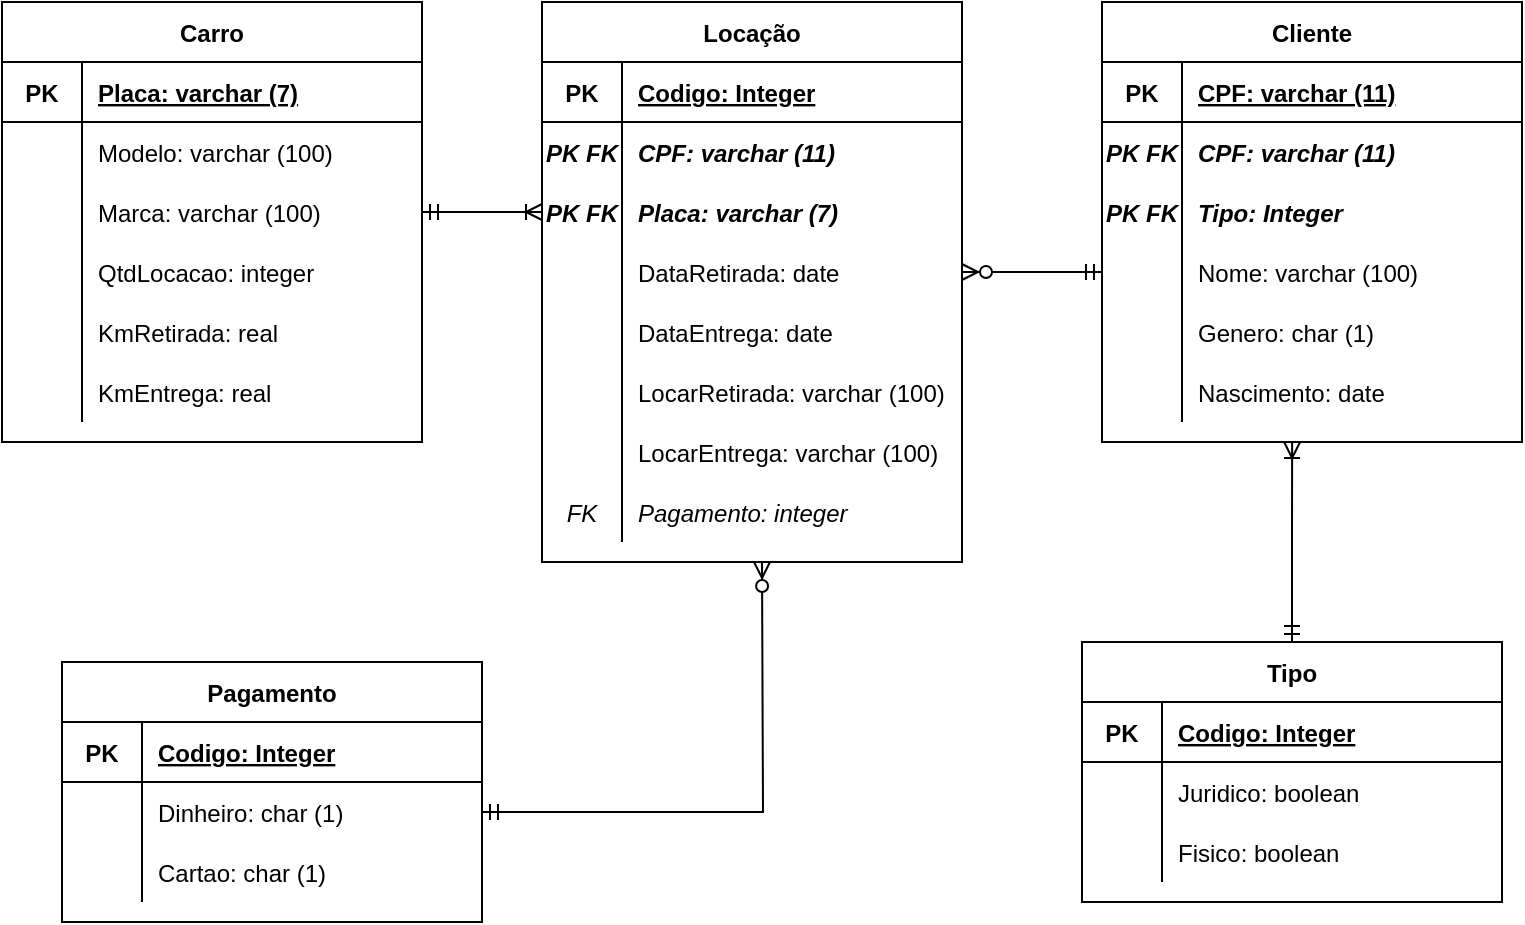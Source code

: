 <mxfile version="14.2.7" type="device"><diagram id="tIoLIU-KA3wkt5Yovq7C" name="Page-1"><mxGraphModel dx="942" dy="548" grid="1" gridSize="10" guides="1" tooltips="1" connect="1" arrows="1" fold="1" page="1" pageScale="1" pageWidth="827" pageHeight="1169" math="0" shadow="0"><root><mxCell id="0"/><mxCell id="1" parent="0"/><mxCell id="oMkSl0TMBBrIb9SGktKu-1" value="Carro" style="shape=table;startSize=30;container=1;collapsible=1;childLayout=tableLayout;fixedRows=1;rowLines=0;fontStyle=1;align=center;resizeLast=1;" vertex="1" parent="1"><mxGeometry x="20" y="40" width="210" height="220" as="geometry"/></mxCell><mxCell id="oMkSl0TMBBrIb9SGktKu-2" value="" style="shape=partialRectangle;collapsible=0;dropTarget=0;pointerEvents=0;fillColor=none;top=0;left=0;bottom=1;right=0;points=[[0,0.5],[1,0.5]];portConstraint=eastwest;" vertex="1" parent="oMkSl0TMBBrIb9SGktKu-1"><mxGeometry y="30" width="210" height="30" as="geometry"/></mxCell><mxCell id="oMkSl0TMBBrIb9SGktKu-3" value="PK" style="shape=partialRectangle;connectable=0;fillColor=none;top=0;left=0;bottom=0;right=0;fontStyle=1;overflow=hidden;" vertex="1" parent="oMkSl0TMBBrIb9SGktKu-2"><mxGeometry width="40" height="30" as="geometry"/></mxCell><mxCell id="oMkSl0TMBBrIb9SGktKu-4" value="Placa: varchar (7)" style="shape=partialRectangle;connectable=0;fillColor=none;top=0;left=0;bottom=0;right=0;align=left;spacingLeft=6;fontStyle=5;overflow=hidden;" vertex="1" parent="oMkSl0TMBBrIb9SGktKu-2"><mxGeometry x="40" width="170" height="30" as="geometry"/></mxCell><mxCell id="oMkSl0TMBBrIb9SGktKu-5" value="" style="shape=partialRectangle;collapsible=0;dropTarget=0;pointerEvents=0;fillColor=none;top=0;left=0;bottom=0;right=0;points=[[0,0.5],[1,0.5]];portConstraint=eastwest;" vertex="1" parent="oMkSl0TMBBrIb9SGktKu-1"><mxGeometry y="60" width="210" height="30" as="geometry"/></mxCell><mxCell id="oMkSl0TMBBrIb9SGktKu-6" value="" style="shape=partialRectangle;connectable=0;fillColor=none;top=0;left=0;bottom=0;right=0;editable=1;overflow=hidden;" vertex="1" parent="oMkSl0TMBBrIb9SGktKu-5"><mxGeometry width="40" height="30" as="geometry"/></mxCell><mxCell id="oMkSl0TMBBrIb9SGktKu-7" value="Modelo: varchar (100)" style="shape=partialRectangle;connectable=0;fillColor=none;top=0;left=0;bottom=0;right=0;align=left;spacingLeft=6;overflow=hidden;" vertex="1" parent="oMkSl0TMBBrIb9SGktKu-5"><mxGeometry x="40" width="170" height="30" as="geometry"/></mxCell><mxCell id="oMkSl0TMBBrIb9SGktKu-8" value="" style="shape=partialRectangle;collapsible=0;dropTarget=0;pointerEvents=0;fillColor=none;top=0;left=0;bottom=0;right=0;points=[[0,0.5],[1,0.5]];portConstraint=eastwest;" vertex="1" parent="oMkSl0TMBBrIb9SGktKu-1"><mxGeometry y="90" width="210" height="30" as="geometry"/></mxCell><mxCell id="oMkSl0TMBBrIb9SGktKu-9" value="" style="shape=partialRectangle;connectable=0;fillColor=none;top=0;left=0;bottom=0;right=0;editable=1;overflow=hidden;" vertex="1" parent="oMkSl0TMBBrIb9SGktKu-8"><mxGeometry width="40" height="30" as="geometry"/></mxCell><mxCell id="oMkSl0TMBBrIb9SGktKu-10" value="Marca: varchar (100)" style="shape=partialRectangle;connectable=0;fillColor=none;top=0;left=0;bottom=0;right=0;align=left;spacingLeft=6;overflow=hidden;" vertex="1" parent="oMkSl0TMBBrIb9SGktKu-8"><mxGeometry x="40" width="170" height="30" as="geometry"/></mxCell><mxCell id="oMkSl0TMBBrIb9SGktKu-11" value="" style="shape=partialRectangle;collapsible=0;dropTarget=0;pointerEvents=0;fillColor=none;top=0;left=0;bottom=0;right=0;points=[[0,0.5],[1,0.5]];portConstraint=eastwest;" vertex="1" parent="oMkSl0TMBBrIb9SGktKu-1"><mxGeometry y="120" width="210" height="30" as="geometry"/></mxCell><mxCell id="oMkSl0TMBBrIb9SGktKu-12" value="" style="shape=partialRectangle;connectable=0;fillColor=none;top=0;left=0;bottom=0;right=0;editable=1;overflow=hidden;" vertex="1" parent="oMkSl0TMBBrIb9SGktKu-11"><mxGeometry width="40" height="30" as="geometry"/></mxCell><mxCell id="oMkSl0TMBBrIb9SGktKu-13" value="QtdLocacao: integer" style="shape=partialRectangle;connectable=0;fillColor=none;top=0;left=0;bottom=0;right=0;align=left;spacingLeft=6;overflow=hidden;" vertex="1" parent="oMkSl0TMBBrIb9SGktKu-11"><mxGeometry x="40" width="170" height="30" as="geometry"/></mxCell><mxCell id="oMkSl0TMBBrIb9SGktKu-14" value="" style="shape=partialRectangle;collapsible=0;dropTarget=0;pointerEvents=0;fillColor=none;top=0;left=0;bottom=0;right=0;points=[[0,0.5],[1,0.5]];portConstraint=eastwest;" vertex="1" parent="oMkSl0TMBBrIb9SGktKu-1"><mxGeometry y="150" width="210" height="30" as="geometry"/></mxCell><mxCell id="oMkSl0TMBBrIb9SGktKu-15" value="" style="shape=partialRectangle;connectable=0;fillColor=none;top=0;left=0;bottom=0;right=0;editable=1;overflow=hidden;" vertex="1" parent="oMkSl0TMBBrIb9SGktKu-14"><mxGeometry width="40" height="30" as="geometry"/></mxCell><mxCell id="oMkSl0TMBBrIb9SGktKu-16" value="KmRetirada: real" style="shape=partialRectangle;connectable=0;fillColor=none;top=0;left=0;bottom=0;right=0;align=left;spacingLeft=6;overflow=hidden;" vertex="1" parent="oMkSl0TMBBrIb9SGktKu-14"><mxGeometry x="40" width="170" height="30" as="geometry"/></mxCell><mxCell id="oMkSl0TMBBrIb9SGktKu-17" value="" style="shape=partialRectangle;collapsible=0;dropTarget=0;pointerEvents=0;fillColor=none;top=0;left=0;bottom=0;right=0;points=[[0,0.5],[1,0.5]];portConstraint=eastwest;" vertex="1" parent="oMkSl0TMBBrIb9SGktKu-1"><mxGeometry y="180" width="210" height="30" as="geometry"/></mxCell><mxCell id="oMkSl0TMBBrIb9SGktKu-18" value="" style="shape=partialRectangle;connectable=0;fillColor=none;top=0;left=0;bottom=0;right=0;editable=1;overflow=hidden;" vertex="1" parent="oMkSl0TMBBrIb9SGktKu-17"><mxGeometry width="40" height="30" as="geometry"/></mxCell><mxCell id="oMkSl0TMBBrIb9SGktKu-19" value="KmEntrega: real" style="shape=partialRectangle;connectable=0;fillColor=none;top=0;left=0;bottom=0;right=0;align=left;spacingLeft=6;overflow=hidden;" vertex="1" parent="oMkSl0TMBBrIb9SGktKu-17"><mxGeometry x="40" width="170" height="30" as="geometry"/></mxCell><mxCell id="oMkSl0TMBBrIb9SGktKu-20" value="Locação" style="shape=table;startSize=30;container=1;collapsible=1;childLayout=tableLayout;fixedRows=1;rowLines=0;fontStyle=1;align=center;resizeLast=1;" vertex="1" parent="1"><mxGeometry x="290" y="40" width="210" height="280" as="geometry"/></mxCell><mxCell id="oMkSl0TMBBrIb9SGktKu-21" value="" style="shape=partialRectangle;collapsible=0;dropTarget=0;pointerEvents=0;fillColor=none;top=0;left=0;bottom=1;right=0;points=[[0,0.5],[1,0.5]];portConstraint=eastwest;" vertex="1" parent="oMkSl0TMBBrIb9SGktKu-20"><mxGeometry y="30" width="210" height="30" as="geometry"/></mxCell><mxCell id="oMkSl0TMBBrIb9SGktKu-22" value="PK" style="shape=partialRectangle;connectable=0;fillColor=none;top=0;left=0;bottom=0;right=0;fontStyle=1;overflow=hidden;" vertex="1" parent="oMkSl0TMBBrIb9SGktKu-21"><mxGeometry width="40" height="30" as="geometry"/></mxCell><mxCell id="oMkSl0TMBBrIb9SGktKu-23" value="Codigo: Integer" style="shape=partialRectangle;connectable=0;fillColor=none;top=0;left=0;bottom=0;right=0;align=left;spacingLeft=6;fontStyle=5;overflow=hidden;" vertex="1" parent="oMkSl0TMBBrIb9SGktKu-21"><mxGeometry x="40" width="170" height="30" as="geometry"/></mxCell><mxCell id="oMkSl0TMBBrIb9SGktKu-24" value="" style="shape=partialRectangle;collapsible=0;dropTarget=0;pointerEvents=0;fillColor=none;top=0;left=0;bottom=0;right=0;points=[[0,0.5],[1,0.5]];portConstraint=eastwest;" vertex="1" parent="oMkSl0TMBBrIb9SGktKu-20"><mxGeometry y="60" width="210" height="30" as="geometry"/></mxCell><mxCell id="oMkSl0TMBBrIb9SGktKu-25" value="PK FK" style="shape=partialRectangle;connectable=0;fillColor=none;top=0;left=0;bottom=0;right=0;editable=1;overflow=hidden;fontStyle=3" vertex="1" parent="oMkSl0TMBBrIb9SGktKu-24"><mxGeometry width="40" height="30" as="geometry"/></mxCell><mxCell id="oMkSl0TMBBrIb9SGktKu-26" value="CPF: varchar (11)" style="shape=partialRectangle;connectable=0;fillColor=none;top=0;left=0;bottom=0;right=0;align=left;spacingLeft=6;overflow=hidden;fontStyle=3" vertex="1" parent="oMkSl0TMBBrIb9SGktKu-24"><mxGeometry x="40" width="170" height="30" as="geometry"/></mxCell><mxCell id="oMkSl0TMBBrIb9SGktKu-27" value="" style="shape=partialRectangle;collapsible=0;dropTarget=0;pointerEvents=0;fillColor=none;top=0;left=0;bottom=0;right=0;points=[[0,0.5],[1,0.5]];portConstraint=eastwest;" vertex="1" parent="oMkSl0TMBBrIb9SGktKu-20"><mxGeometry y="90" width="210" height="30" as="geometry"/></mxCell><mxCell id="oMkSl0TMBBrIb9SGktKu-28" value="PK FK" style="shape=partialRectangle;connectable=0;fillColor=none;top=0;left=0;bottom=0;right=0;editable=1;overflow=hidden;fontStyle=3" vertex="1" parent="oMkSl0TMBBrIb9SGktKu-27"><mxGeometry width="40" height="30" as="geometry"/></mxCell><mxCell id="oMkSl0TMBBrIb9SGktKu-29" value="Placa: varchar (7)" style="shape=partialRectangle;connectable=0;fillColor=none;top=0;left=0;bottom=0;right=0;align=left;spacingLeft=6;overflow=hidden;fontStyle=3" vertex="1" parent="oMkSl0TMBBrIb9SGktKu-27"><mxGeometry x="40" width="170" height="30" as="geometry"/></mxCell><mxCell id="oMkSl0TMBBrIb9SGktKu-30" value="" style="shape=partialRectangle;collapsible=0;dropTarget=0;pointerEvents=0;fillColor=none;top=0;left=0;bottom=0;right=0;points=[[0,0.5],[1,0.5]];portConstraint=eastwest;" vertex="1" parent="oMkSl0TMBBrIb9SGktKu-20"><mxGeometry y="120" width="210" height="30" as="geometry"/></mxCell><mxCell id="oMkSl0TMBBrIb9SGktKu-31" value="" style="shape=partialRectangle;connectable=0;fillColor=none;top=0;left=0;bottom=0;right=0;editable=1;overflow=hidden;" vertex="1" parent="oMkSl0TMBBrIb9SGktKu-30"><mxGeometry width="40" height="30" as="geometry"/></mxCell><mxCell id="oMkSl0TMBBrIb9SGktKu-32" value="DataRetirada: date" style="shape=partialRectangle;connectable=0;fillColor=none;top=0;left=0;bottom=0;right=0;align=left;spacingLeft=6;overflow=hidden;" vertex="1" parent="oMkSl0TMBBrIb9SGktKu-30"><mxGeometry x="40" width="170" height="30" as="geometry"/></mxCell><mxCell id="oMkSl0TMBBrIb9SGktKu-33" value="" style="shape=partialRectangle;collapsible=0;dropTarget=0;pointerEvents=0;fillColor=none;top=0;left=0;bottom=0;right=0;points=[[0,0.5],[1,0.5]];portConstraint=eastwest;" vertex="1" parent="oMkSl0TMBBrIb9SGktKu-20"><mxGeometry y="150" width="210" height="30" as="geometry"/></mxCell><mxCell id="oMkSl0TMBBrIb9SGktKu-34" value="" style="shape=partialRectangle;connectable=0;fillColor=none;top=0;left=0;bottom=0;right=0;editable=1;overflow=hidden;" vertex="1" parent="oMkSl0TMBBrIb9SGktKu-33"><mxGeometry width="40" height="30" as="geometry"/></mxCell><mxCell id="oMkSl0TMBBrIb9SGktKu-35" value="DataEntrega: date" style="shape=partialRectangle;connectable=0;fillColor=none;top=0;left=0;bottom=0;right=0;align=left;spacingLeft=6;overflow=hidden;" vertex="1" parent="oMkSl0TMBBrIb9SGktKu-33"><mxGeometry x="40" width="170" height="30" as="geometry"/></mxCell><mxCell id="oMkSl0TMBBrIb9SGktKu-36" value="" style="shape=partialRectangle;collapsible=0;dropTarget=0;pointerEvents=0;fillColor=none;top=0;left=0;bottom=0;right=0;points=[[0,0.5],[1,0.5]];portConstraint=eastwest;" vertex="1" parent="oMkSl0TMBBrIb9SGktKu-20"><mxGeometry y="180" width="210" height="30" as="geometry"/></mxCell><mxCell id="oMkSl0TMBBrIb9SGktKu-37" value="" style="shape=partialRectangle;connectable=0;fillColor=none;top=0;left=0;bottom=0;right=0;editable=1;overflow=hidden;" vertex="1" parent="oMkSl0TMBBrIb9SGktKu-36"><mxGeometry width="40" height="30" as="geometry"/></mxCell><mxCell id="oMkSl0TMBBrIb9SGktKu-38" value="LocarRetirada: varchar (100)" style="shape=partialRectangle;connectable=0;fillColor=none;top=0;left=0;bottom=0;right=0;align=left;spacingLeft=6;overflow=hidden;" vertex="1" parent="oMkSl0TMBBrIb9SGktKu-36"><mxGeometry x="40" width="170" height="30" as="geometry"/></mxCell><mxCell id="oMkSl0TMBBrIb9SGktKu-39" value="" style="shape=partialRectangle;collapsible=0;dropTarget=0;pointerEvents=0;fillColor=none;top=0;left=0;bottom=0;right=0;points=[[0,0.5],[1,0.5]];portConstraint=eastwest;" vertex="1" parent="oMkSl0TMBBrIb9SGktKu-20"><mxGeometry y="210" width="210" height="30" as="geometry"/></mxCell><mxCell id="oMkSl0TMBBrIb9SGktKu-40" value="" style="shape=partialRectangle;connectable=0;fillColor=none;top=0;left=0;bottom=0;right=0;editable=1;overflow=hidden;" vertex="1" parent="oMkSl0TMBBrIb9SGktKu-39"><mxGeometry width="40" height="30" as="geometry"/></mxCell><mxCell id="oMkSl0TMBBrIb9SGktKu-41" value="LocarEntrega: varchar (100)" style="shape=partialRectangle;connectable=0;fillColor=none;top=0;left=0;bottom=0;right=0;align=left;spacingLeft=6;overflow=hidden;" vertex="1" parent="oMkSl0TMBBrIb9SGktKu-39"><mxGeometry x="40" width="170" height="30" as="geometry"/></mxCell><mxCell id="oMkSl0TMBBrIb9SGktKu-42" value="" style="shape=partialRectangle;collapsible=0;dropTarget=0;pointerEvents=0;fillColor=none;top=0;left=0;bottom=0;right=0;points=[[0,0.5],[1,0.5]];portConstraint=eastwest;" vertex="1" parent="oMkSl0TMBBrIb9SGktKu-20"><mxGeometry y="240" width="210" height="30" as="geometry"/></mxCell><mxCell id="oMkSl0TMBBrIb9SGktKu-43" value="FK" style="shape=partialRectangle;connectable=0;fillColor=none;top=0;left=0;bottom=0;right=0;editable=1;overflow=hidden;fontStyle=2" vertex="1" parent="oMkSl0TMBBrIb9SGktKu-42"><mxGeometry width="40" height="30" as="geometry"/></mxCell><mxCell id="oMkSl0TMBBrIb9SGktKu-44" value="Pagamento: integer" style="shape=partialRectangle;connectable=0;fillColor=none;top=0;left=0;bottom=0;right=0;align=left;spacingLeft=6;overflow=hidden;fontStyle=2" vertex="1" parent="oMkSl0TMBBrIb9SGktKu-42"><mxGeometry x="40" width="170" height="30" as="geometry"/></mxCell><mxCell id="oMkSl0TMBBrIb9SGktKu-45" value="Cliente" style="shape=table;startSize=30;container=1;collapsible=1;childLayout=tableLayout;fixedRows=1;rowLines=0;fontStyle=1;align=center;resizeLast=1;" vertex="1" parent="1"><mxGeometry x="570" y="40" width="210" height="220" as="geometry"/></mxCell><mxCell id="oMkSl0TMBBrIb9SGktKu-46" value="" style="shape=partialRectangle;collapsible=0;dropTarget=0;pointerEvents=0;fillColor=none;top=0;left=0;bottom=1;right=0;points=[[0,0.5],[1,0.5]];portConstraint=eastwest;" vertex="1" parent="oMkSl0TMBBrIb9SGktKu-45"><mxGeometry y="30" width="210" height="30" as="geometry"/></mxCell><mxCell id="oMkSl0TMBBrIb9SGktKu-47" value="PK" style="shape=partialRectangle;connectable=0;fillColor=none;top=0;left=0;bottom=0;right=0;fontStyle=1;overflow=hidden;" vertex="1" parent="oMkSl0TMBBrIb9SGktKu-46"><mxGeometry width="40" height="30" as="geometry"/></mxCell><mxCell id="oMkSl0TMBBrIb9SGktKu-48" value="CPF: varchar (11)" style="shape=partialRectangle;connectable=0;fillColor=none;top=0;left=0;bottom=0;right=0;align=left;spacingLeft=6;fontStyle=5;overflow=hidden;" vertex="1" parent="oMkSl0TMBBrIb9SGktKu-46"><mxGeometry x="40" width="170" height="30" as="geometry"/></mxCell><mxCell id="oMkSl0TMBBrIb9SGktKu-49" value="" style="shape=partialRectangle;collapsible=0;dropTarget=0;pointerEvents=0;fillColor=none;top=0;left=0;bottom=0;right=0;points=[[0,0.5],[1,0.5]];portConstraint=eastwest;" vertex="1" parent="oMkSl0TMBBrIb9SGktKu-45"><mxGeometry y="60" width="210" height="30" as="geometry"/></mxCell><mxCell id="oMkSl0TMBBrIb9SGktKu-50" value="PK FK" style="shape=partialRectangle;connectable=0;fillColor=none;top=0;left=0;bottom=0;right=0;editable=1;overflow=hidden;fontStyle=3" vertex="1" parent="oMkSl0TMBBrIb9SGktKu-49"><mxGeometry width="40" height="30" as="geometry"/></mxCell><mxCell id="oMkSl0TMBBrIb9SGktKu-51" value="CPF: varchar (11)" style="shape=partialRectangle;connectable=0;fillColor=none;top=0;left=0;bottom=0;right=0;align=left;spacingLeft=6;overflow=hidden;fontStyle=3" vertex="1" parent="oMkSl0TMBBrIb9SGktKu-49"><mxGeometry x="40" width="170" height="30" as="geometry"/></mxCell><mxCell id="oMkSl0TMBBrIb9SGktKu-52" value="" style="shape=partialRectangle;collapsible=0;dropTarget=0;pointerEvents=0;fillColor=none;top=0;left=0;bottom=0;right=0;points=[[0,0.5],[1,0.5]];portConstraint=eastwest;" vertex="1" parent="oMkSl0TMBBrIb9SGktKu-45"><mxGeometry y="90" width="210" height="30" as="geometry"/></mxCell><mxCell id="oMkSl0TMBBrIb9SGktKu-53" value="PK FK" style="shape=partialRectangle;connectable=0;fillColor=none;top=0;left=0;bottom=0;right=0;editable=1;overflow=hidden;fontStyle=3" vertex="1" parent="oMkSl0TMBBrIb9SGktKu-52"><mxGeometry width="40" height="30" as="geometry"/></mxCell><mxCell id="oMkSl0TMBBrIb9SGktKu-54" value="Tipo: Integer" style="shape=partialRectangle;connectable=0;fillColor=none;top=0;left=0;bottom=0;right=0;align=left;spacingLeft=6;overflow=hidden;fontStyle=3" vertex="1" parent="oMkSl0TMBBrIb9SGktKu-52"><mxGeometry x="40" width="170" height="30" as="geometry"/></mxCell><mxCell id="oMkSl0TMBBrIb9SGktKu-55" value="" style="shape=partialRectangle;collapsible=0;dropTarget=0;pointerEvents=0;fillColor=none;top=0;left=0;bottom=0;right=0;points=[[0,0.5],[1,0.5]];portConstraint=eastwest;" vertex="1" parent="oMkSl0TMBBrIb9SGktKu-45"><mxGeometry y="120" width="210" height="30" as="geometry"/></mxCell><mxCell id="oMkSl0TMBBrIb9SGktKu-56" value="" style="shape=partialRectangle;connectable=0;fillColor=none;top=0;left=0;bottom=0;right=0;editable=1;overflow=hidden;" vertex="1" parent="oMkSl0TMBBrIb9SGktKu-55"><mxGeometry width="40" height="30" as="geometry"/></mxCell><mxCell id="oMkSl0TMBBrIb9SGktKu-57" value="Nome: varchar (100)" style="shape=partialRectangle;connectable=0;fillColor=none;top=0;left=0;bottom=0;right=0;align=left;spacingLeft=6;overflow=hidden;" vertex="1" parent="oMkSl0TMBBrIb9SGktKu-55"><mxGeometry x="40" width="170" height="30" as="geometry"/></mxCell><mxCell id="oMkSl0TMBBrIb9SGktKu-58" value="" style="shape=partialRectangle;collapsible=0;dropTarget=0;pointerEvents=0;fillColor=none;top=0;left=0;bottom=0;right=0;points=[[0,0.5],[1,0.5]];portConstraint=eastwest;" vertex="1" parent="oMkSl0TMBBrIb9SGktKu-45"><mxGeometry y="150" width="210" height="30" as="geometry"/></mxCell><mxCell id="oMkSl0TMBBrIb9SGktKu-59" value="" style="shape=partialRectangle;connectable=0;fillColor=none;top=0;left=0;bottom=0;right=0;editable=1;overflow=hidden;" vertex="1" parent="oMkSl0TMBBrIb9SGktKu-58"><mxGeometry width="40" height="30" as="geometry"/></mxCell><mxCell id="oMkSl0TMBBrIb9SGktKu-60" value="Genero: char (1)" style="shape=partialRectangle;connectable=0;fillColor=none;top=0;left=0;bottom=0;right=0;align=left;spacingLeft=6;overflow=hidden;" vertex="1" parent="oMkSl0TMBBrIb9SGktKu-58"><mxGeometry x="40" width="170" height="30" as="geometry"/></mxCell><mxCell id="oMkSl0TMBBrIb9SGktKu-61" value="" style="shape=partialRectangle;collapsible=0;dropTarget=0;pointerEvents=0;fillColor=none;top=0;left=0;bottom=0;right=0;points=[[0,0.5],[1,0.5]];portConstraint=eastwest;" vertex="1" parent="oMkSl0TMBBrIb9SGktKu-45"><mxGeometry y="180" width="210" height="30" as="geometry"/></mxCell><mxCell id="oMkSl0TMBBrIb9SGktKu-62" value="" style="shape=partialRectangle;connectable=0;fillColor=none;top=0;left=0;bottom=0;right=0;editable=1;overflow=hidden;" vertex="1" parent="oMkSl0TMBBrIb9SGktKu-61"><mxGeometry width="40" height="30" as="geometry"/></mxCell><mxCell id="oMkSl0TMBBrIb9SGktKu-63" value="Nascimento: date" style="shape=partialRectangle;connectable=0;fillColor=none;top=0;left=0;bottom=0;right=0;align=left;spacingLeft=6;overflow=hidden;" vertex="1" parent="oMkSl0TMBBrIb9SGktKu-61"><mxGeometry x="40" width="170" height="30" as="geometry"/></mxCell><mxCell id="oMkSl0TMBBrIb9SGktKu-110" style="edgeStyle=orthogonalEdgeStyle;rounded=0;orthogonalLoop=1;jettySize=auto;html=1;exitX=0.5;exitY=0;exitDx=0;exitDy=0;startArrow=ERmandOne;startFill=0;endArrow=ERoneToMany;endFill=0;" edge="1" parent="1" source="oMkSl0TMBBrIb9SGktKu-70"><mxGeometry relative="1" as="geometry"><mxPoint x="665.059" y="260" as="targetPoint"/></mxGeometry></mxCell><mxCell id="oMkSl0TMBBrIb9SGktKu-70" value="Tipo" style="shape=table;startSize=30;container=1;collapsible=1;childLayout=tableLayout;fixedRows=1;rowLines=0;fontStyle=1;align=center;resizeLast=1;" vertex="1" parent="1"><mxGeometry x="560" y="360" width="210" height="130" as="geometry"/></mxCell><mxCell id="oMkSl0TMBBrIb9SGktKu-71" value="" style="shape=partialRectangle;collapsible=0;dropTarget=0;pointerEvents=0;fillColor=none;top=0;left=0;bottom=1;right=0;points=[[0,0.5],[1,0.5]];portConstraint=eastwest;" vertex="1" parent="oMkSl0TMBBrIb9SGktKu-70"><mxGeometry y="30" width="210" height="30" as="geometry"/></mxCell><mxCell id="oMkSl0TMBBrIb9SGktKu-72" value="PK" style="shape=partialRectangle;connectable=0;fillColor=none;top=0;left=0;bottom=0;right=0;fontStyle=1;overflow=hidden;" vertex="1" parent="oMkSl0TMBBrIb9SGktKu-71"><mxGeometry width="40" height="30" as="geometry"/></mxCell><mxCell id="oMkSl0TMBBrIb9SGktKu-73" value="Codigo: Integer" style="shape=partialRectangle;connectable=0;fillColor=none;top=0;left=0;bottom=0;right=0;align=left;spacingLeft=6;fontStyle=5;overflow=hidden;" vertex="1" parent="oMkSl0TMBBrIb9SGktKu-71"><mxGeometry x="40" width="170" height="30" as="geometry"/></mxCell><mxCell id="oMkSl0TMBBrIb9SGktKu-74" value="" style="shape=partialRectangle;collapsible=0;dropTarget=0;pointerEvents=0;fillColor=none;top=0;left=0;bottom=0;right=0;points=[[0,0.5],[1,0.5]];portConstraint=eastwest;" vertex="1" parent="oMkSl0TMBBrIb9SGktKu-70"><mxGeometry y="60" width="210" height="30" as="geometry"/></mxCell><mxCell id="oMkSl0TMBBrIb9SGktKu-75" value="" style="shape=partialRectangle;connectable=0;fillColor=none;top=0;left=0;bottom=0;right=0;editable=1;overflow=hidden;" vertex="1" parent="oMkSl0TMBBrIb9SGktKu-74"><mxGeometry width="40" height="30" as="geometry"/></mxCell><mxCell id="oMkSl0TMBBrIb9SGktKu-76" value="Juridico: boolean" style="shape=partialRectangle;connectable=0;fillColor=none;top=0;left=0;bottom=0;right=0;align=left;spacingLeft=6;overflow=hidden;" vertex="1" parent="oMkSl0TMBBrIb9SGktKu-74"><mxGeometry x="40" width="170" height="30" as="geometry"/></mxCell><mxCell id="oMkSl0TMBBrIb9SGktKu-77" value="" style="shape=partialRectangle;collapsible=0;dropTarget=0;pointerEvents=0;fillColor=none;top=0;left=0;bottom=0;right=0;points=[[0,0.5],[1,0.5]];portConstraint=eastwest;" vertex="1" parent="oMkSl0TMBBrIb9SGktKu-70"><mxGeometry y="90" width="210" height="30" as="geometry"/></mxCell><mxCell id="oMkSl0TMBBrIb9SGktKu-78" value="" style="shape=partialRectangle;connectable=0;fillColor=none;top=0;left=0;bottom=0;right=0;editable=1;overflow=hidden;" vertex="1" parent="oMkSl0TMBBrIb9SGktKu-77"><mxGeometry width="40" height="30" as="geometry"/></mxCell><mxCell id="oMkSl0TMBBrIb9SGktKu-79" value="Fisico: boolean" style="shape=partialRectangle;connectable=0;fillColor=none;top=0;left=0;bottom=0;right=0;align=left;spacingLeft=6;overflow=hidden;" vertex="1" parent="oMkSl0TMBBrIb9SGktKu-77"><mxGeometry x="40" width="170" height="30" as="geometry"/></mxCell><mxCell id="oMkSl0TMBBrIb9SGktKu-89" value="Pagamento" style="shape=table;startSize=30;container=1;collapsible=1;childLayout=tableLayout;fixedRows=1;rowLines=0;fontStyle=1;align=center;resizeLast=1;" vertex="1" parent="1"><mxGeometry x="50" y="370" width="210" height="130" as="geometry"/></mxCell><mxCell id="oMkSl0TMBBrIb9SGktKu-90" value="" style="shape=partialRectangle;collapsible=0;dropTarget=0;pointerEvents=0;fillColor=none;top=0;left=0;bottom=1;right=0;points=[[0,0.5],[1,0.5]];portConstraint=eastwest;" vertex="1" parent="oMkSl0TMBBrIb9SGktKu-89"><mxGeometry y="30" width="210" height="30" as="geometry"/></mxCell><mxCell id="oMkSl0TMBBrIb9SGktKu-91" value="PK" style="shape=partialRectangle;connectable=0;fillColor=none;top=0;left=0;bottom=0;right=0;fontStyle=1;overflow=hidden;" vertex="1" parent="oMkSl0TMBBrIb9SGktKu-90"><mxGeometry width="40" height="30" as="geometry"/></mxCell><mxCell id="oMkSl0TMBBrIb9SGktKu-92" value="Codigo: Integer" style="shape=partialRectangle;connectable=0;fillColor=none;top=0;left=0;bottom=0;right=0;align=left;spacingLeft=6;fontStyle=5;overflow=hidden;" vertex="1" parent="oMkSl0TMBBrIb9SGktKu-90"><mxGeometry x="40" width="170" height="30" as="geometry"/></mxCell><mxCell id="oMkSl0TMBBrIb9SGktKu-93" value="" style="shape=partialRectangle;collapsible=0;dropTarget=0;pointerEvents=0;fillColor=none;top=0;left=0;bottom=0;right=0;points=[[0,0.5],[1,0.5]];portConstraint=eastwest;" vertex="1" parent="oMkSl0TMBBrIb9SGktKu-89"><mxGeometry y="60" width="210" height="30" as="geometry"/></mxCell><mxCell id="oMkSl0TMBBrIb9SGktKu-94" value="" style="shape=partialRectangle;connectable=0;fillColor=none;top=0;left=0;bottom=0;right=0;editable=1;overflow=hidden;" vertex="1" parent="oMkSl0TMBBrIb9SGktKu-93"><mxGeometry width="40" height="30" as="geometry"/></mxCell><mxCell id="oMkSl0TMBBrIb9SGktKu-95" value="Dinheiro: char (1)" style="shape=partialRectangle;connectable=0;fillColor=none;top=0;left=0;bottom=0;right=0;align=left;spacingLeft=6;overflow=hidden;" vertex="1" parent="oMkSl0TMBBrIb9SGktKu-93"><mxGeometry x="40" width="170" height="30" as="geometry"/></mxCell><mxCell id="oMkSl0TMBBrIb9SGktKu-96" value="" style="shape=partialRectangle;collapsible=0;dropTarget=0;pointerEvents=0;fillColor=none;top=0;left=0;bottom=0;right=0;points=[[0,0.5],[1,0.5]];portConstraint=eastwest;" vertex="1" parent="oMkSl0TMBBrIb9SGktKu-89"><mxGeometry y="90" width="210" height="30" as="geometry"/></mxCell><mxCell id="oMkSl0TMBBrIb9SGktKu-97" value="" style="shape=partialRectangle;connectable=0;fillColor=none;top=0;left=0;bottom=0;right=0;editable=1;overflow=hidden;" vertex="1" parent="oMkSl0TMBBrIb9SGktKu-96"><mxGeometry width="40" height="30" as="geometry"/></mxCell><mxCell id="oMkSl0TMBBrIb9SGktKu-98" value="Cartao: char (1)" style="shape=partialRectangle;connectable=0;fillColor=none;top=0;left=0;bottom=0;right=0;align=left;spacingLeft=6;overflow=hidden;" vertex="1" parent="oMkSl0TMBBrIb9SGktKu-96"><mxGeometry x="40" width="170" height="30" as="geometry"/></mxCell><mxCell id="oMkSl0TMBBrIb9SGktKu-108" style="edgeStyle=orthogonalEdgeStyle;rounded=0;orthogonalLoop=1;jettySize=auto;html=1;exitX=1;exitY=0.5;exitDx=0;exitDy=0;entryX=0;entryY=0.5;entryDx=0;entryDy=0;startArrow=ERmandOne;startFill=0;endArrow=ERoneToMany;endFill=0;" edge="1" parent="1" source="oMkSl0TMBBrIb9SGktKu-8" target="oMkSl0TMBBrIb9SGktKu-27"><mxGeometry relative="1" as="geometry"/></mxCell><mxCell id="oMkSl0TMBBrIb9SGktKu-109" style="edgeStyle=orthogonalEdgeStyle;rounded=0;orthogonalLoop=1;jettySize=auto;html=1;exitX=0;exitY=0.5;exitDx=0;exitDy=0;entryX=1;entryY=0.5;entryDx=0;entryDy=0;startArrow=ERmandOne;startFill=0;endArrow=ERzeroToMany;endFill=1;" edge="1" parent="1" source="oMkSl0TMBBrIb9SGktKu-55" target="oMkSl0TMBBrIb9SGktKu-30"><mxGeometry relative="1" as="geometry"/></mxCell><mxCell id="oMkSl0TMBBrIb9SGktKu-111" style="edgeStyle=orthogonalEdgeStyle;rounded=0;orthogonalLoop=1;jettySize=auto;html=1;startArrow=ERmandOne;startFill=0;endArrow=ERzeroToMany;endFill=1;" edge="1" parent="1" source="oMkSl0TMBBrIb9SGktKu-93"><mxGeometry relative="1" as="geometry"><mxPoint x="400" y="320" as="targetPoint"/></mxGeometry></mxCell></root></mxGraphModel></diagram></mxfile>